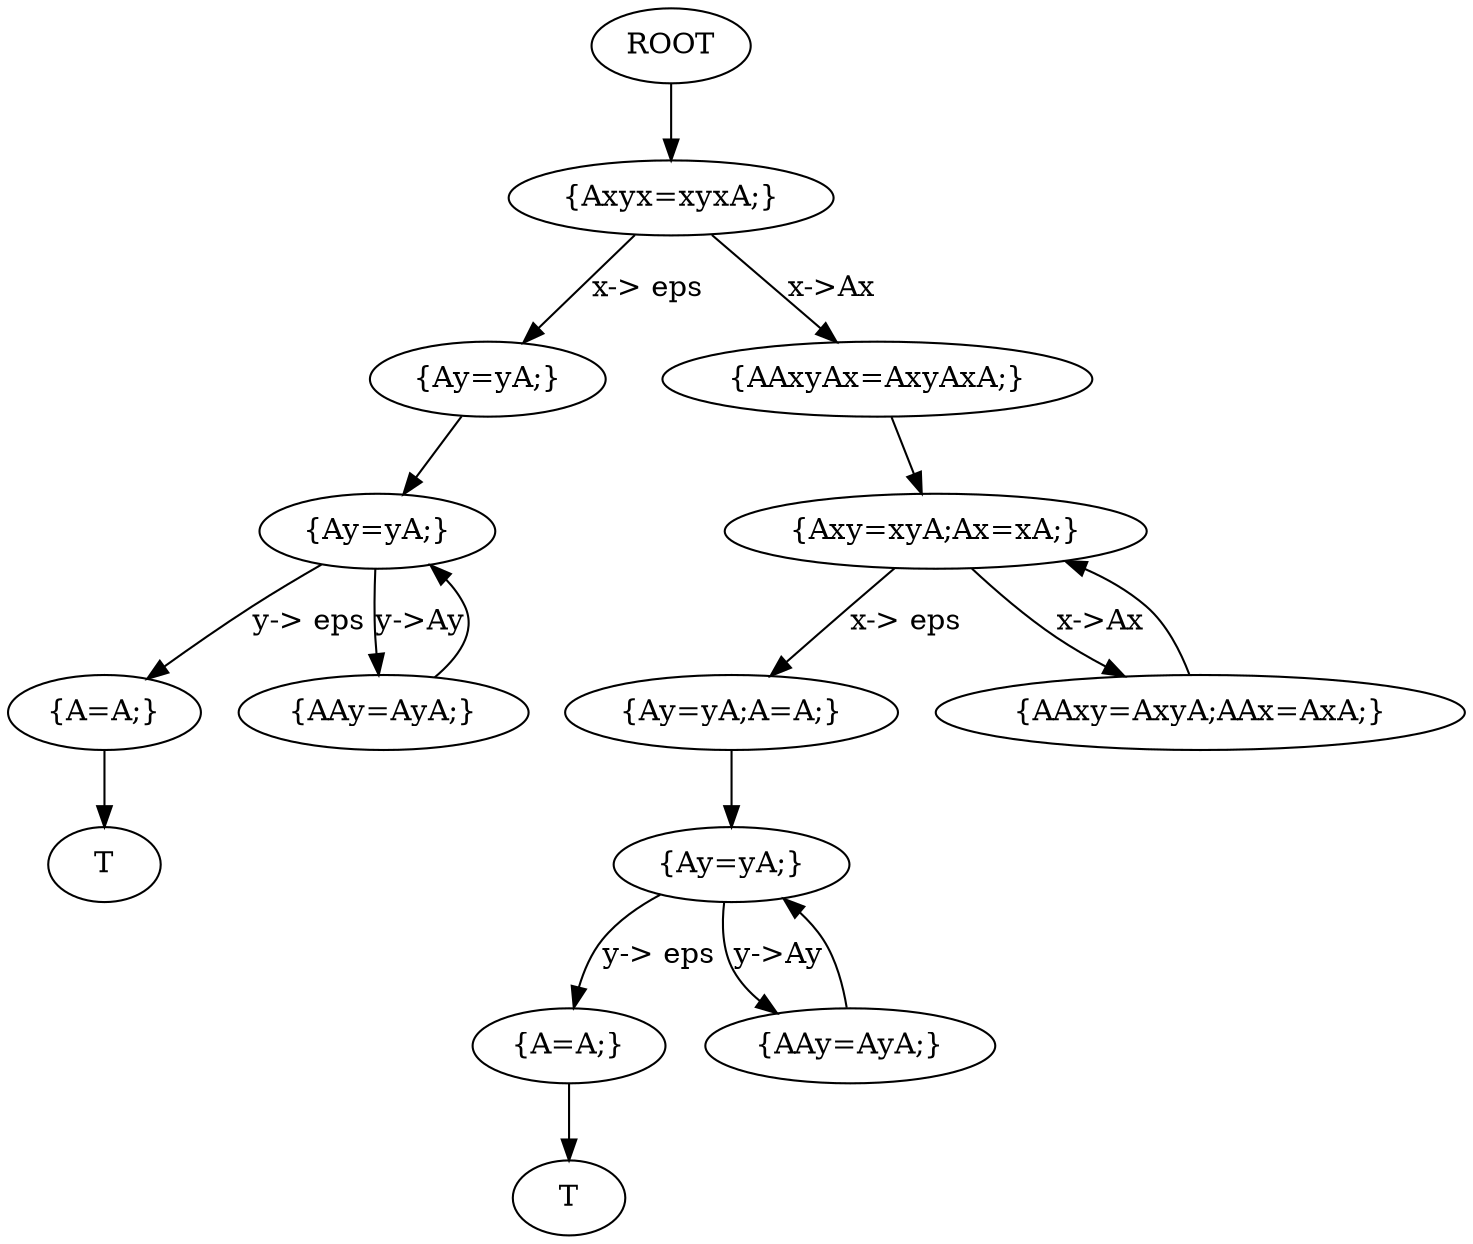 digraph {
	129215481378 [label=ROOT]
	129215481351 [label="{Axyx=xyxA;}"]
	129215481378 -> 129215481351 [label=""]
	129215481459 [label="{Ay=yA;}"]
	129215481351 -> 129215481459 [label="x-> eps"]
	129215481366 [label="{Ay=yA;}"]
	129215481459 -> 129215481366 [label=""]
	129215481381 [label="{A=A;}"]
	129215481366 -> 129215481381 [label="y-> eps"]
	129215481396 [label=T]
	129215481381 -> 129215481396 [label=""]
	129215481393 [label="{AAy=AyA;}"]
	129215481366 -> 129215481393 [label="y->Ay"]
	129215481366 [label="{Ay=yA;}"]
	129215481393 -> 129215481366 [label=""]
	129215481357 [label="{AAxyAx=AxyAxA;}"]
	129215481351 -> 129215481357 [label="x->Ax"]
	129215481438 [label="{Axy=xyA;Ax=xA;}"]
	129215481357 -> 129215481438 [label=""]
	129215481402 [label="{Ay=yA;A=A;}"]
	129215481438 -> 129215481402 [label="x-> eps"]
	129215481423 [label="{Ay=yA;}"]
	129215481402 -> 129215481423 [label=""]
	129215481426 [label="{A=A;}"]
	129215481423 -> 129215481426 [label="y-> eps"]
	129215481468 [label=T]
	129215481426 -> 129215481468 [label=""]
	129215481471 [label="{AAy=AyA;}"]
	129215481423 -> 129215481471 [label="y->Ay"]
	129215481423 [label="{Ay=yA;}"]
	129215481471 -> 129215481423 [label=""]
	129215481420 [label="{AAxy=AxyA;AAx=AxA;}"]
	129215481438 -> 129215481420 [label="x->Ax"]
	129215481438 [label="{Axy=xyA;Ax=xA;}"]
	129215481420 -> 129215481438 [label=""]
}
